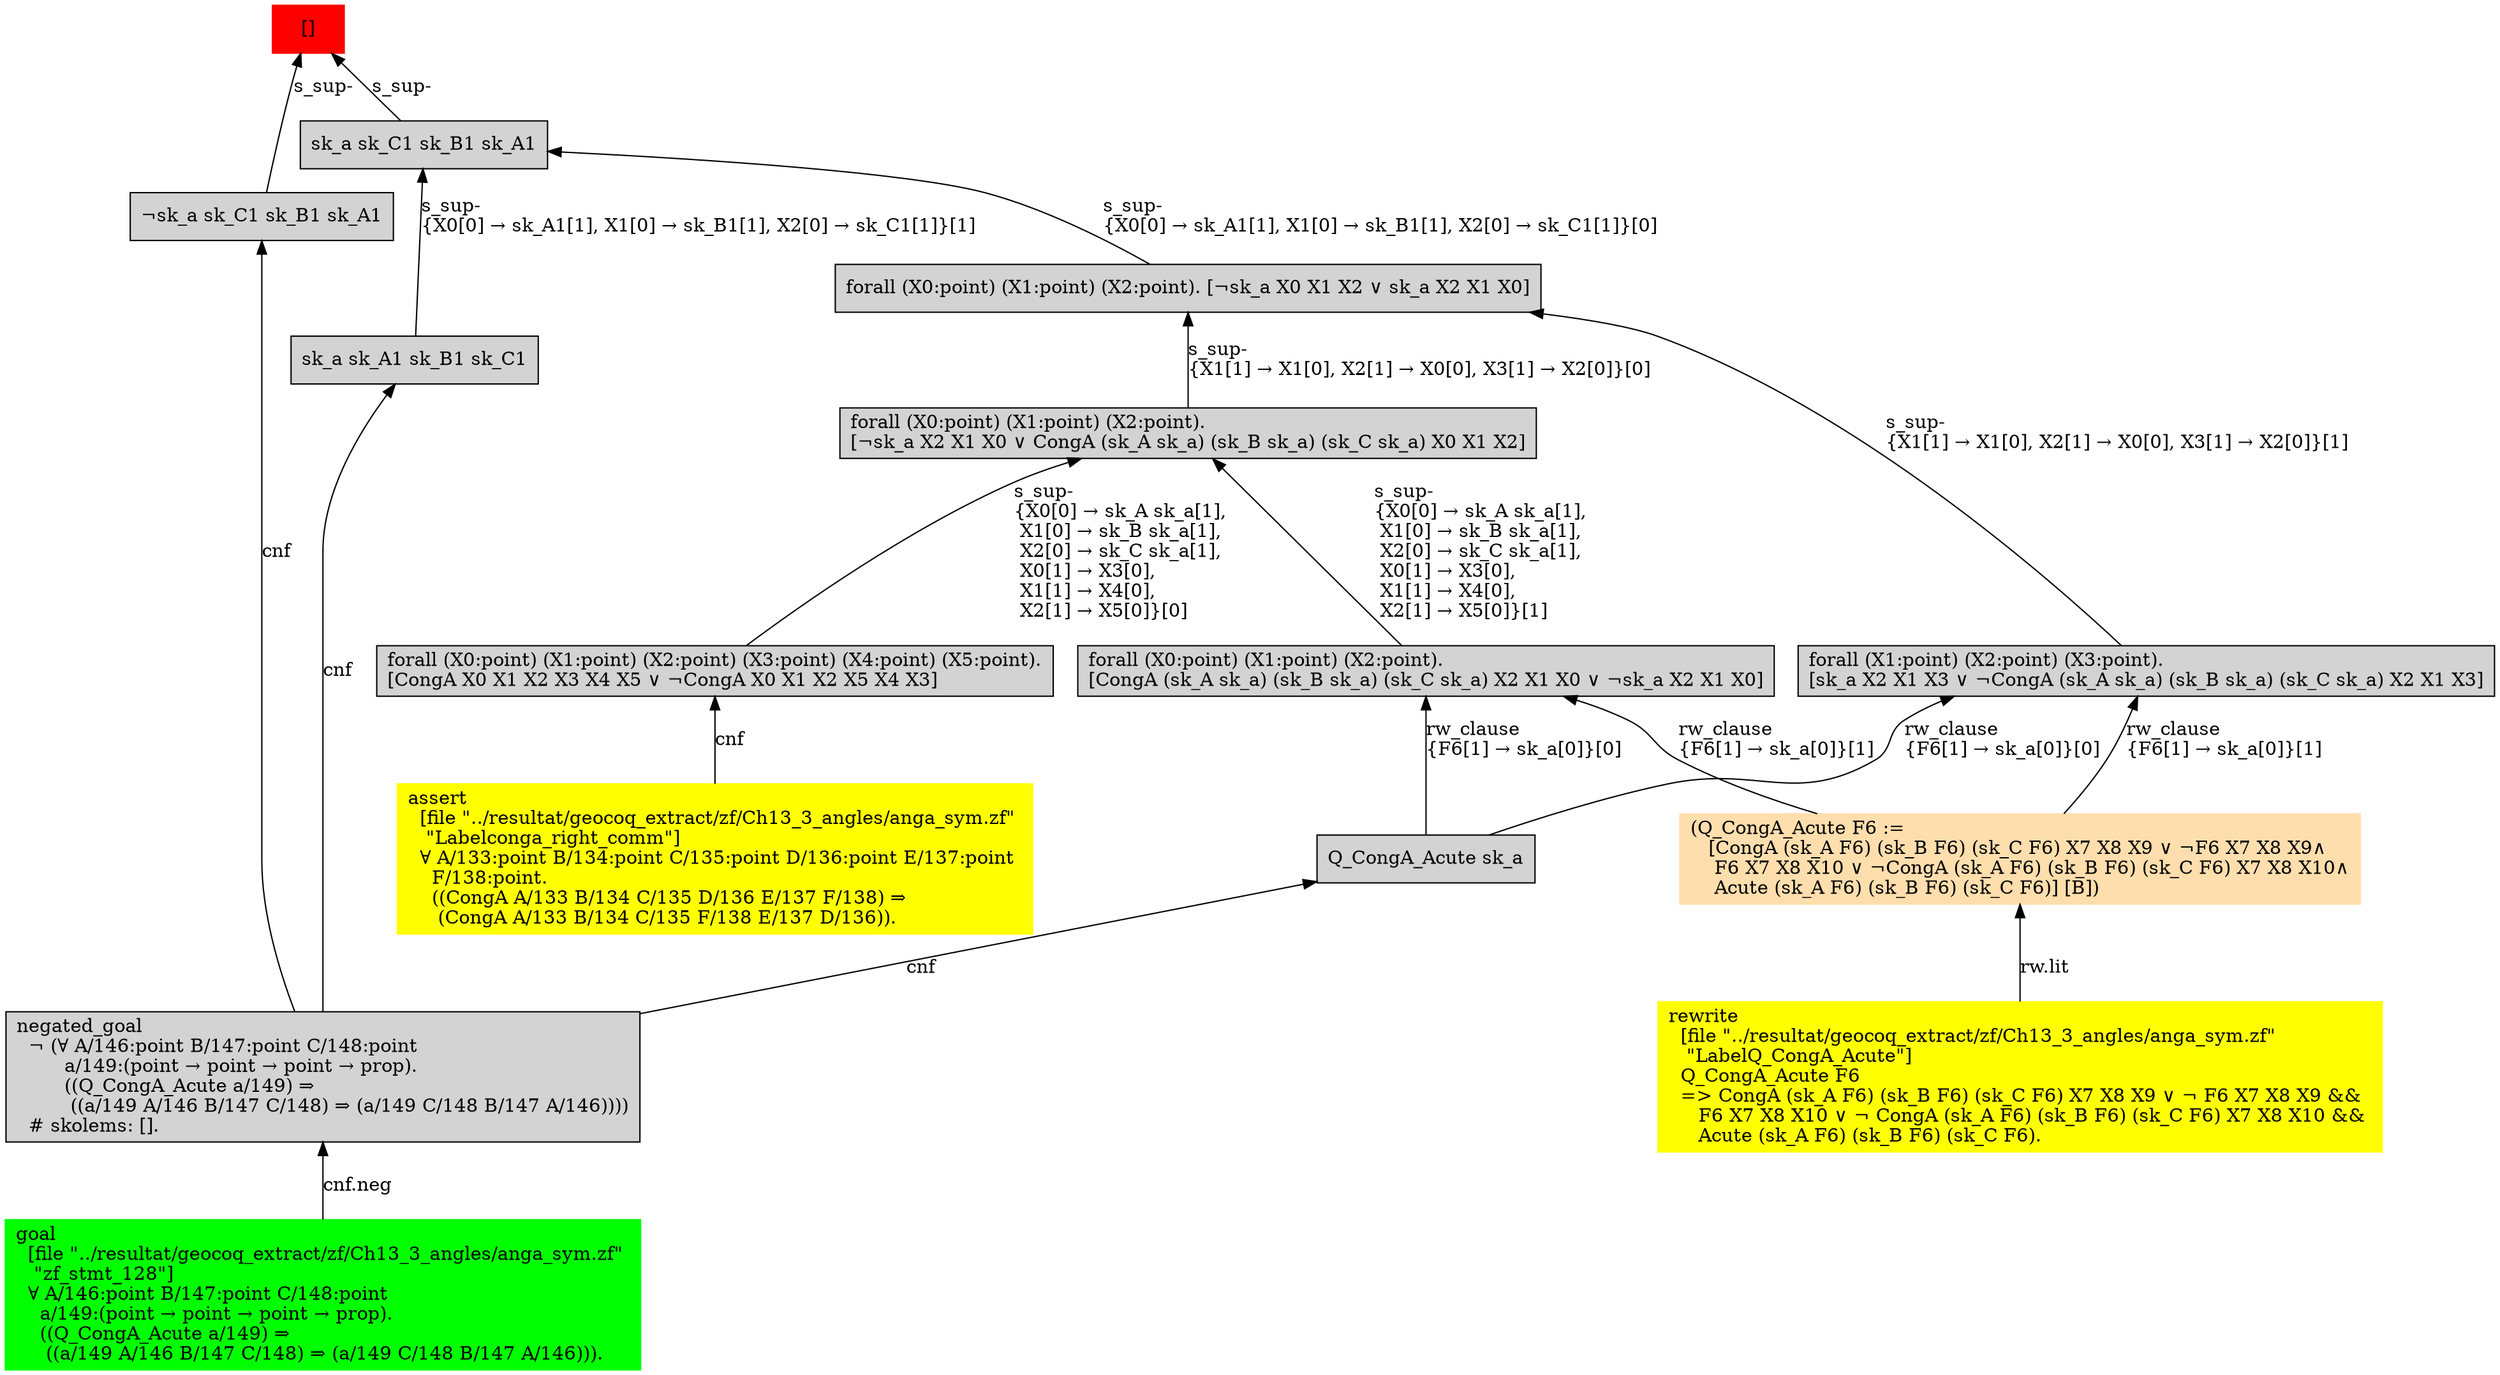 digraph "unsat_graph" {
  vertex_0 [color=red, label="[]", shape=box, style=filled];
  vertex_0 -> vertex_1 [label="s_sup-\l", dir="back"];
  vertex_1 [shape=box, label="¬sk_a sk_C1 sk_B1 sk_A1\l", style=filled];
  vertex_1 -> vertex_2 [label="cnf", dir="back"];
  vertex_2 [shape=box, label="negated_goal\l  ¬ (∀ A/146:point B/147:point C/148:point \l        a/149:(point → point → point → prop).\l        ((Q_CongA_Acute a/149) ⇒\l         ((a/149 A/146 B/147 C/148) ⇒ (a/149 C/148 B/147 A/146))))\l  # skolems: [].\l", style=filled];
  vertex_2 -> vertex_3 [label="cnf.neg", dir="back"];
  vertex_3 [color=green, shape=box, label="goal\l  [file \"../resultat/geocoq_extract/zf/Ch13_3_angles/anga_sym.zf\" \l   \"zf_stmt_128\"]\l  ∀ A/146:point B/147:point C/148:point \l    a/149:(point → point → point → prop).\l    ((Q_CongA_Acute a/149) ⇒\l     ((a/149 A/146 B/147 C/148) ⇒ (a/149 C/148 B/147 A/146))).\l", style=filled];
  vertex_0 -> vertex_4 [label="s_sup-\l", dir="back"];
  vertex_4 [shape=box, label="sk_a sk_C1 sk_B1 sk_A1\l", style=filled];
  vertex_4 -> vertex_5 [label="s_sup-\l\{X0[0] → sk_A1[1], X1[0] → sk_B1[1], X2[0] → sk_C1[1]\}[0]\l", dir="back"];
  vertex_5 [shape=box, label="forall (X0:point) (X1:point) (X2:point). [¬sk_a X0 X1 X2 ∨ sk_a X2 X1 X0]\l", style=filled];
  vertex_5 -> vertex_6 [label="s_sup-\l\{X1[1] → X1[0], X2[1] → X0[0], X3[1] → X2[0]\}[1]\l", dir="back"];
  vertex_6 [shape=box, label="forall (X1:point) (X2:point) (X3:point).\l[sk_a X2 X1 X3 ∨ ¬CongA (sk_A sk_a) (sk_B sk_a) (sk_C sk_a) X2 X1 X3]\l", style=filled];
  vertex_6 -> vertex_7 [label="rw_clause\l\{F6[1] → sk_a[0]\}[1]\l", dir="back"];
  vertex_7 [color=navajowhite, shape=box, label="(Q_CongA_Acute F6 :=\l   [CongA (sk_A F6) (sk_B F6) (sk_C F6) X7 X8 X9 ∨ ¬F6 X7 X8 X9∧\l    F6 X7 X8 X10 ∨ ¬CongA (sk_A F6) (sk_B F6) (sk_C F6) X7 X8 X10∧\l    Acute (sk_A F6) (sk_B F6) (sk_C F6)] [B])\l", style=filled];
  vertex_7 -> vertex_8 [label="rw.lit", dir="back"];
  vertex_8 [color=yellow, shape=box, label="rewrite\l  [file \"../resultat/geocoq_extract/zf/Ch13_3_angles/anga_sym.zf\" \l   \"LabelQ_CongA_Acute\"]\l  Q_CongA_Acute F6\l  =\> CongA (sk_A F6) (sk_B F6) (sk_C F6) X7 X8 X9 ∨ ¬ F6 X7 X8 X9 && \l     F6 X7 X8 X10 ∨ ¬ CongA (sk_A F6) (sk_B F6) (sk_C F6) X7 X8 X10 && \l     Acute (sk_A F6) (sk_B F6) (sk_C F6).\l", style=filled];
  vertex_6 -> vertex_9 [label="rw_clause\l\{F6[1] → sk_a[0]\}[0]\l", dir="back"];
  vertex_9 [shape=box, label="Q_CongA_Acute sk_a\l", style=filled];
  vertex_9 -> vertex_2 [label="cnf", dir="back"];
  vertex_5 -> vertex_10 [label="s_sup-\l\{X1[1] → X1[0], X2[1] → X0[0], X3[1] → X2[0]\}[0]\l", dir="back"];
  vertex_10 [shape=box, label="forall (X0:point) (X1:point) (X2:point).\l[¬sk_a X2 X1 X0 ∨ CongA (sk_A sk_a) (sk_B sk_a) (sk_C sk_a) X0 X1 X2]\l", style=filled];
  vertex_10 -> vertex_11 [label="s_sup-\l\{X0[0] → sk_A sk_a[1], \l X1[0] → sk_B sk_a[1], \l X2[0] → sk_C sk_a[1], \l X0[1] → X3[0], \l X1[1] → X4[0], \l X2[1] → X5[0]\}[0]\l", dir="back"];
  vertex_11 [shape=box, label="forall (X0:point) (X1:point) (X2:point) (X3:point) (X4:point) (X5:point).\l[CongA X0 X1 X2 X3 X4 X5 ∨ ¬CongA X0 X1 X2 X5 X4 X3]\l", style=filled];
  vertex_11 -> vertex_12 [label="cnf", dir="back"];
  vertex_12 [color=yellow, shape=box, label="assert\l  [file \"../resultat/geocoq_extract/zf/Ch13_3_angles/anga_sym.zf\" \l   \"Labelconga_right_comm\"]\l  ∀ A/133:point B/134:point C/135:point D/136:point E/137:point \l    F/138:point.\l    ((CongA A/133 B/134 C/135 D/136 E/137 F/138) ⇒\l     (CongA A/133 B/134 C/135 F/138 E/137 D/136)).\l", style=filled];
  vertex_10 -> vertex_13 [label="s_sup-\l\{X0[0] → sk_A sk_a[1], \l X1[0] → sk_B sk_a[1], \l X2[0] → sk_C sk_a[1], \l X0[1] → X3[0], \l X1[1] → X4[0], \l X2[1] → X5[0]\}[1]\l", dir="back"];
  vertex_13 [shape=box, label="forall (X0:point) (X1:point) (X2:point).\l[CongA (sk_A sk_a) (sk_B sk_a) (sk_C sk_a) X2 X1 X0 ∨ ¬sk_a X2 X1 X0]\l", style=filled];
  vertex_13 -> vertex_7 [label="rw_clause\l\{F6[1] → sk_a[0]\}[1]\l", dir="back"];
  vertex_13 -> vertex_9 [label="rw_clause\l\{F6[1] → sk_a[0]\}[0]\l", dir="back"];
  vertex_4 -> vertex_14 [label="s_sup-\l\{X0[0] → sk_A1[1], X1[0] → sk_B1[1], X2[0] → sk_C1[1]\}[1]\l", dir="back"];
  vertex_14 [shape=box, label="sk_a sk_A1 sk_B1 sk_C1\l", style=filled];
  vertex_14 -> vertex_2 [label="cnf", dir="back"];
  }


